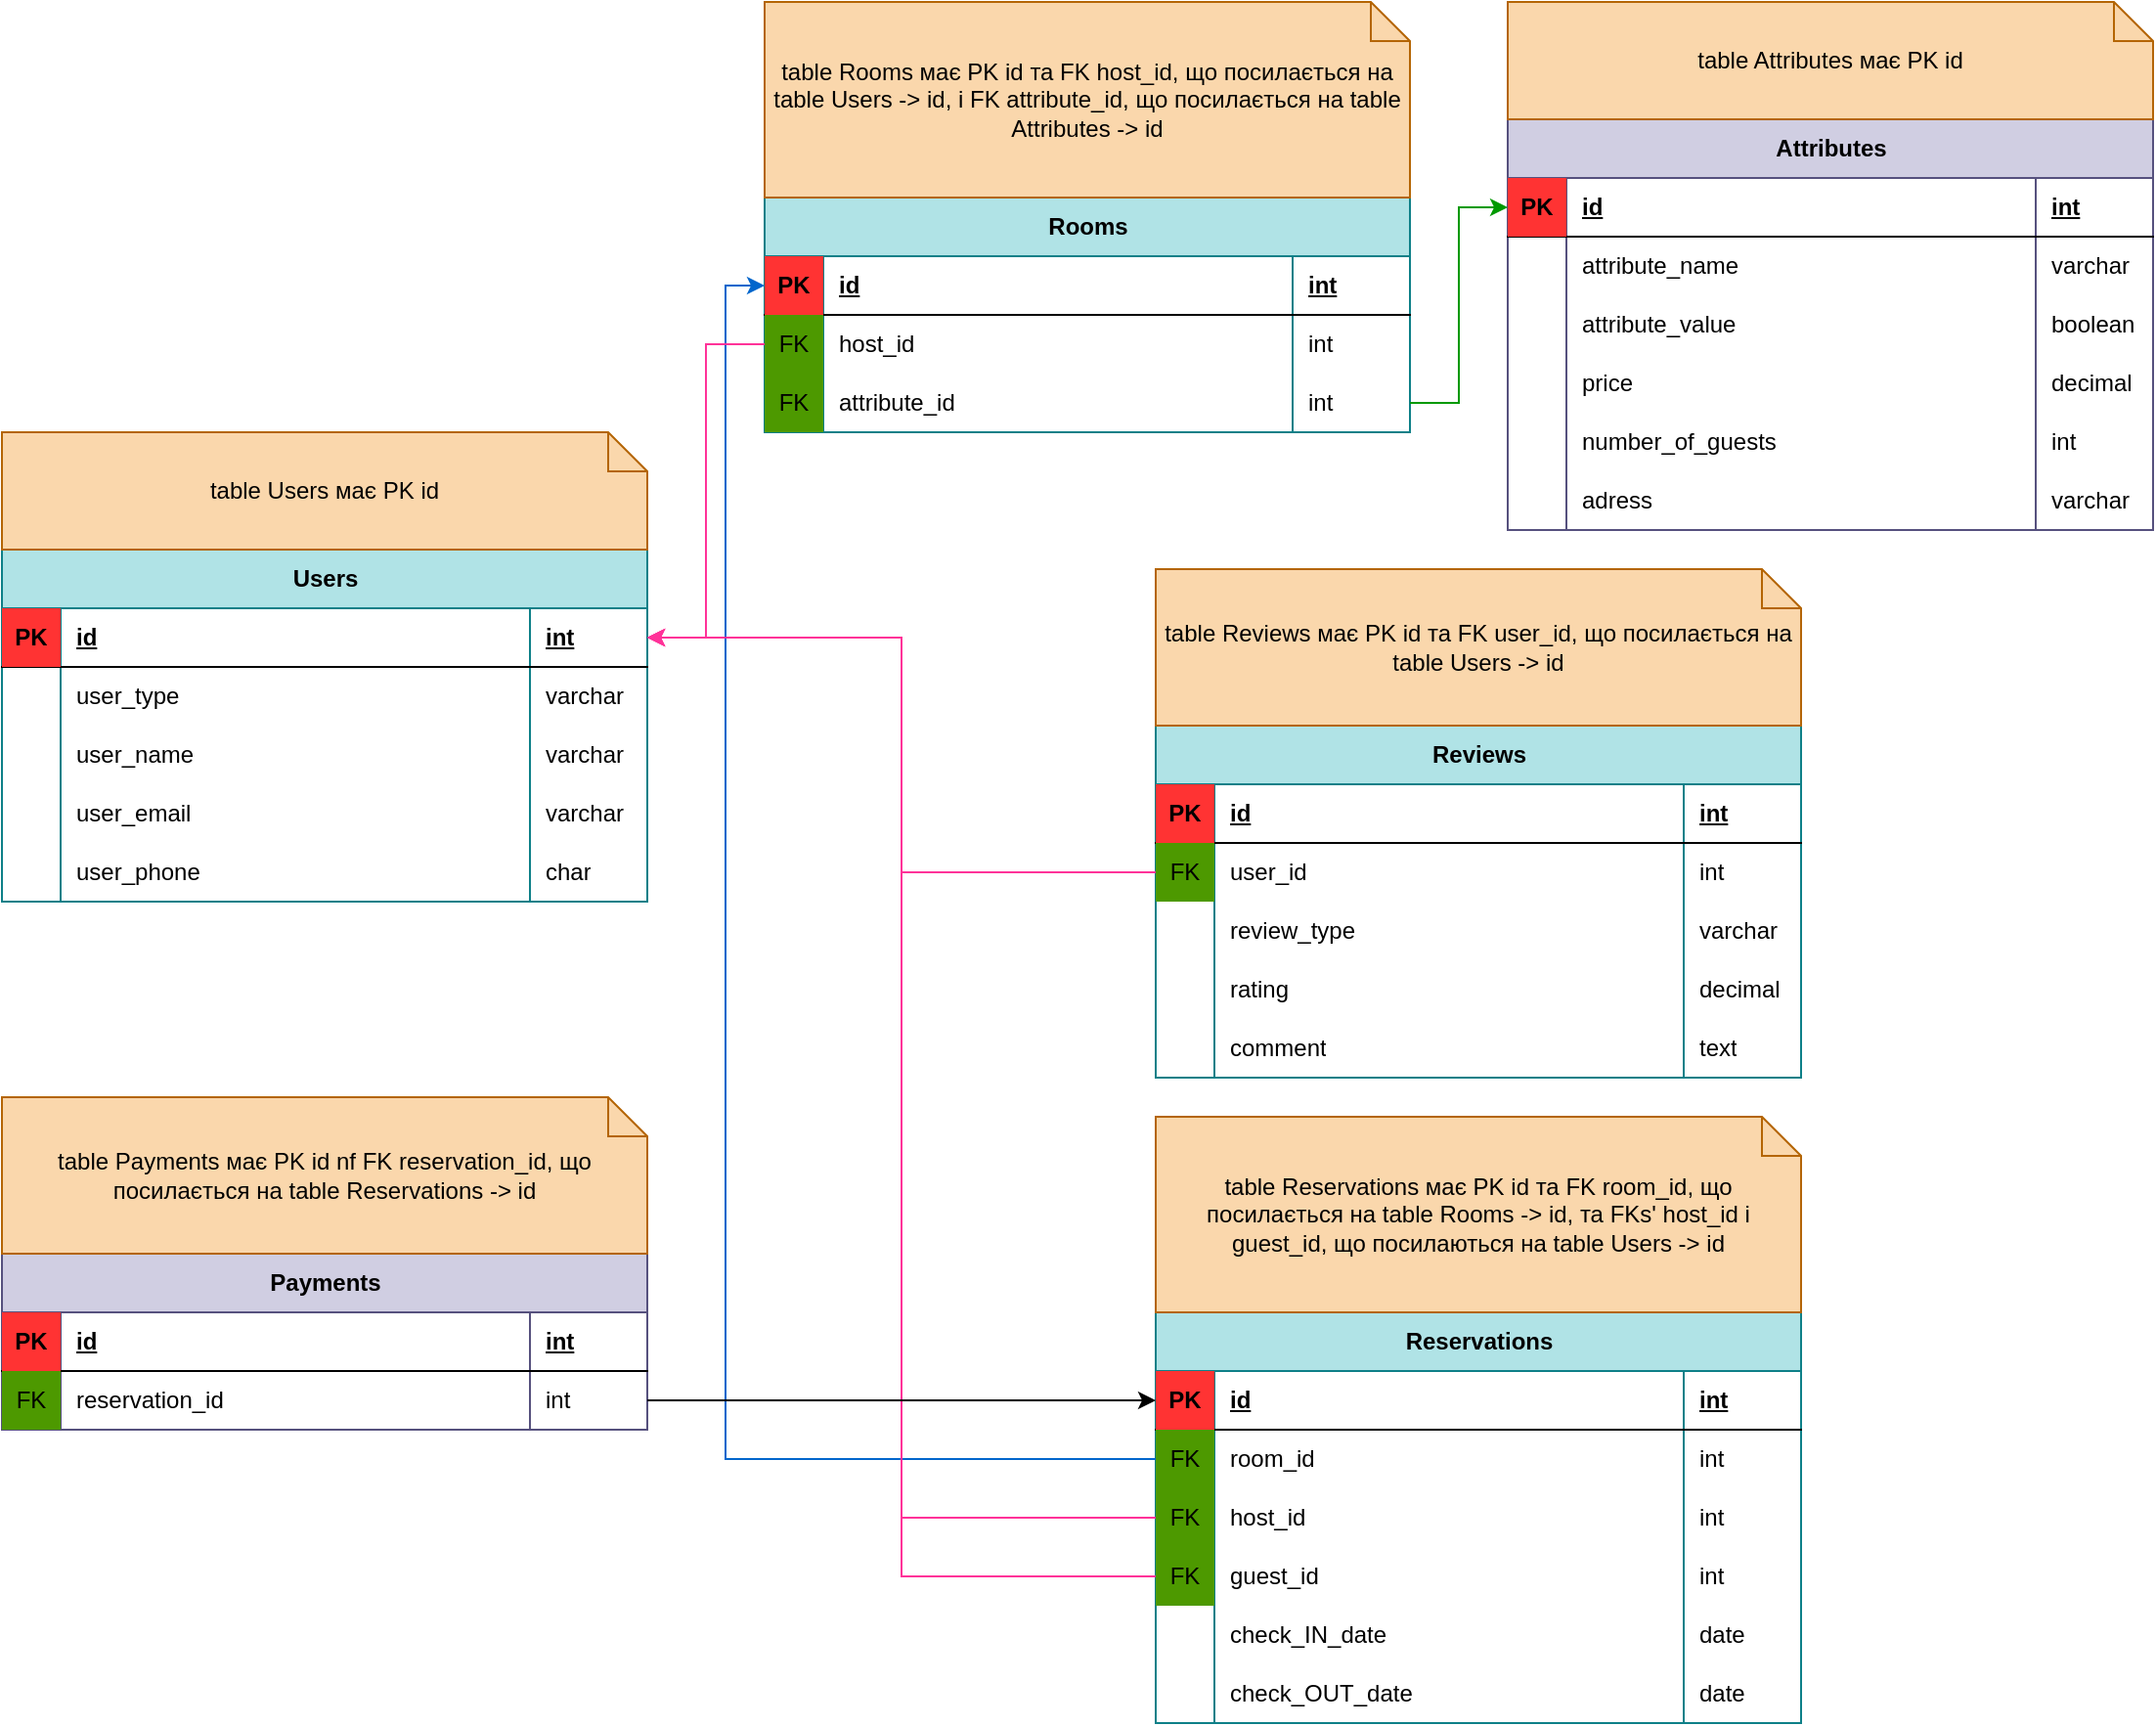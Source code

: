 <mxfile version="21.7.5" type="github">
  <diagram name="Page-1" id="Z0HuvLNnyqdhcLAE6yh6">
    <mxGraphModel dx="1434" dy="822" grid="1" gridSize="10" guides="1" tooltips="1" connect="1" arrows="1" fold="1" page="1" pageScale="1" pageWidth="1100" pageHeight="850" math="0" shadow="0">
      <root>
        <mxCell id="0" />
        <mxCell id="1" parent="0" />
        <mxCell id="7vJcycsBGnPZtexE94gR-17" value="Users" style="shape=table;startSize=30;container=1;collapsible=1;childLayout=tableLayout;fixedRows=1;rowLines=0;fontStyle=1;align=center;resizeLast=1;html=1;fillColor=#b0e3e6;strokeColor=#0e8088;" parent="1" vertex="1">
          <mxGeometry x="10" y="300" width="330" height="180" as="geometry" />
        </mxCell>
        <mxCell id="7vJcycsBGnPZtexE94gR-18" value="" style="shape=tableRow;horizontal=0;startSize=0;swimlaneHead=0;swimlaneBody=0;fillColor=none;collapsible=0;dropTarget=0;points=[[0,0.5],[1,0.5]];portConstraint=eastwest;top=0;left=0;right=0;bottom=1;" parent="7vJcycsBGnPZtexE94gR-17" vertex="1">
          <mxGeometry y="30" width="330" height="30" as="geometry" />
        </mxCell>
        <mxCell id="7vJcycsBGnPZtexE94gR-19" value="PK" style="shape=partialRectangle;connectable=0;fillColor=#FF3333;top=0;left=0;bottom=0;right=0;fontStyle=1;overflow=hidden;whiteSpace=wrap;html=1;" parent="7vJcycsBGnPZtexE94gR-18" vertex="1">
          <mxGeometry width="30" height="30" as="geometry">
            <mxRectangle width="30" height="30" as="alternateBounds" />
          </mxGeometry>
        </mxCell>
        <mxCell id="7vJcycsBGnPZtexE94gR-20" value="id" style="shape=partialRectangle;connectable=0;fillColor=none;top=0;left=0;bottom=0;right=0;align=left;spacingLeft=6;fontStyle=5;overflow=hidden;whiteSpace=wrap;html=1;" parent="7vJcycsBGnPZtexE94gR-18" vertex="1">
          <mxGeometry x="30" width="240" height="30" as="geometry">
            <mxRectangle width="240" height="30" as="alternateBounds" />
          </mxGeometry>
        </mxCell>
        <mxCell id="81nx8-U1ZOVrm1HPdzTD-1" value="int" style="shape=partialRectangle;connectable=0;fillColor=none;top=0;left=0;bottom=0;right=0;align=left;spacingLeft=6;fontStyle=5;overflow=hidden;whiteSpace=wrap;html=1;" vertex="1" parent="7vJcycsBGnPZtexE94gR-18">
          <mxGeometry x="270" width="60" height="30" as="geometry">
            <mxRectangle width="60" height="30" as="alternateBounds" />
          </mxGeometry>
        </mxCell>
        <mxCell id="7vJcycsBGnPZtexE94gR-21" value="" style="shape=tableRow;horizontal=0;startSize=0;swimlaneHead=0;swimlaneBody=0;fillColor=none;collapsible=0;dropTarget=0;points=[[0,0.5],[1,0.5]];portConstraint=eastwest;top=0;left=0;right=0;bottom=0;" parent="7vJcycsBGnPZtexE94gR-17" vertex="1">
          <mxGeometry y="60" width="330" height="30" as="geometry" />
        </mxCell>
        <mxCell id="7vJcycsBGnPZtexE94gR-22" value="" style="shape=partialRectangle;connectable=0;fillColor=none;top=0;left=0;bottom=0;right=0;editable=1;overflow=hidden;whiteSpace=wrap;html=1;" parent="7vJcycsBGnPZtexE94gR-21" vertex="1">
          <mxGeometry width="30" height="30" as="geometry">
            <mxRectangle width="30" height="30" as="alternateBounds" />
          </mxGeometry>
        </mxCell>
        <mxCell id="7vJcycsBGnPZtexE94gR-23" value="user_type" style="shape=partialRectangle;connectable=0;fillColor=none;top=0;left=0;bottom=0;right=0;align=left;spacingLeft=6;overflow=hidden;whiteSpace=wrap;html=1;" parent="7vJcycsBGnPZtexE94gR-21" vertex="1">
          <mxGeometry x="30" width="240" height="30" as="geometry">
            <mxRectangle width="240" height="30" as="alternateBounds" />
          </mxGeometry>
        </mxCell>
        <mxCell id="81nx8-U1ZOVrm1HPdzTD-2" value="varchar" style="shape=partialRectangle;connectable=0;fillColor=none;top=0;left=0;bottom=0;right=0;align=left;spacingLeft=6;overflow=hidden;whiteSpace=wrap;html=1;" vertex="1" parent="7vJcycsBGnPZtexE94gR-21">
          <mxGeometry x="270" width="60" height="30" as="geometry">
            <mxRectangle width="60" height="30" as="alternateBounds" />
          </mxGeometry>
        </mxCell>
        <mxCell id="7vJcycsBGnPZtexE94gR-24" value="" style="shape=tableRow;horizontal=0;startSize=0;swimlaneHead=0;swimlaneBody=0;fillColor=none;collapsible=0;dropTarget=0;points=[[0,0.5],[1,0.5]];portConstraint=eastwest;top=0;left=0;right=0;bottom=0;" parent="7vJcycsBGnPZtexE94gR-17" vertex="1">
          <mxGeometry y="90" width="330" height="30" as="geometry" />
        </mxCell>
        <mxCell id="7vJcycsBGnPZtexE94gR-25" value="" style="shape=partialRectangle;connectable=0;fillColor=none;top=0;left=0;bottom=0;right=0;editable=1;overflow=hidden;whiteSpace=wrap;html=1;" parent="7vJcycsBGnPZtexE94gR-24" vertex="1">
          <mxGeometry width="30" height="30" as="geometry">
            <mxRectangle width="30" height="30" as="alternateBounds" />
          </mxGeometry>
        </mxCell>
        <mxCell id="7vJcycsBGnPZtexE94gR-26" value="user_name" style="shape=partialRectangle;connectable=0;fillColor=none;top=0;left=0;bottom=0;right=0;align=left;spacingLeft=6;overflow=hidden;whiteSpace=wrap;html=1;" parent="7vJcycsBGnPZtexE94gR-24" vertex="1">
          <mxGeometry x="30" width="240" height="30" as="geometry">
            <mxRectangle width="240" height="30" as="alternateBounds" />
          </mxGeometry>
        </mxCell>
        <mxCell id="81nx8-U1ZOVrm1HPdzTD-3" value="varchar" style="shape=partialRectangle;connectable=0;fillColor=none;top=0;left=0;bottom=0;right=0;align=left;spacingLeft=6;overflow=hidden;whiteSpace=wrap;html=1;" vertex="1" parent="7vJcycsBGnPZtexE94gR-24">
          <mxGeometry x="270" width="60" height="30" as="geometry">
            <mxRectangle width="60" height="30" as="alternateBounds" />
          </mxGeometry>
        </mxCell>
        <mxCell id="7vJcycsBGnPZtexE94gR-27" value="" style="shape=tableRow;horizontal=0;startSize=0;swimlaneHead=0;swimlaneBody=0;fillColor=none;collapsible=0;dropTarget=0;points=[[0,0.5],[1,0.5]];portConstraint=eastwest;top=0;left=0;right=0;bottom=0;" parent="7vJcycsBGnPZtexE94gR-17" vertex="1">
          <mxGeometry y="120" width="330" height="30" as="geometry" />
        </mxCell>
        <mxCell id="7vJcycsBGnPZtexE94gR-28" value="" style="shape=partialRectangle;connectable=0;fillColor=none;top=0;left=0;bottom=0;right=0;editable=1;overflow=hidden;whiteSpace=wrap;html=1;" parent="7vJcycsBGnPZtexE94gR-27" vertex="1">
          <mxGeometry width="30" height="30" as="geometry">
            <mxRectangle width="30" height="30" as="alternateBounds" />
          </mxGeometry>
        </mxCell>
        <mxCell id="7vJcycsBGnPZtexE94gR-29" value="user_email" style="shape=partialRectangle;connectable=0;fillColor=none;top=0;left=0;bottom=0;right=0;align=left;spacingLeft=6;overflow=hidden;whiteSpace=wrap;html=1;" parent="7vJcycsBGnPZtexE94gR-27" vertex="1">
          <mxGeometry x="30" width="240" height="30" as="geometry">
            <mxRectangle width="240" height="30" as="alternateBounds" />
          </mxGeometry>
        </mxCell>
        <mxCell id="81nx8-U1ZOVrm1HPdzTD-4" value="varchar" style="shape=partialRectangle;connectable=0;fillColor=none;top=0;left=0;bottom=0;right=0;align=left;spacingLeft=6;overflow=hidden;whiteSpace=wrap;html=1;" vertex="1" parent="7vJcycsBGnPZtexE94gR-27">
          <mxGeometry x="270" width="60" height="30" as="geometry">
            <mxRectangle width="60" height="30" as="alternateBounds" />
          </mxGeometry>
        </mxCell>
        <mxCell id="81nx8-U1ZOVrm1HPdzTD-62" style="shape=tableRow;horizontal=0;startSize=0;swimlaneHead=0;swimlaneBody=0;fillColor=none;collapsible=0;dropTarget=0;points=[[0,0.5],[1,0.5]];portConstraint=eastwest;top=0;left=0;right=0;bottom=0;" vertex="1" parent="7vJcycsBGnPZtexE94gR-17">
          <mxGeometry y="150" width="330" height="30" as="geometry" />
        </mxCell>
        <mxCell id="81nx8-U1ZOVrm1HPdzTD-63" style="shape=partialRectangle;connectable=0;fillColor=none;top=0;left=0;bottom=0;right=0;editable=1;overflow=hidden;whiteSpace=wrap;html=1;" vertex="1" parent="81nx8-U1ZOVrm1HPdzTD-62">
          <mxGeometry width="30" height="30" as="geometry">
            <mxRectangle width="30" height="30" as="alternateBounds" />
          </mxGeometry>
        </mxCell>
        <mxCell id="81nx8-U1ZOVrm1HPdzTD-64" value="user_phone" style="shape=partialRectangle;connectable=0;fillColor=none;top=0;left=0;bottom=0;right=0;align=left;spacingLeft=6;overflow=hidden;whiteSpace=wrap;html=1;" vertex="1" parent="81nx8-U1ZOVrm1HPdzTD-62">
          <mxGeometry x="30" width="240" height="30" as="geometry">
            <mxRectangle width="240" height="30" as="alternateBounds" />
          </mxGeometry>
        </mxCell>
        <mxCell id="81nx8-U1ZOVrm1HPdzTD-65" value="char" style="shape=partialRectangle;connectable=0;fillColor=none;top=0;left=0;bottom=0;right=0;align=left;spacingLeft=6;overflow=hidden;whiteSpace=wrap;html=1;" vertex="1" parent="81nx8-U1ZOVrm1HPdzTD-62">
          <mxGeometry x="270" width="60" height="30" as="geometry">
            <mxRectangle width="60" height="30" as="alternateBounds" />
          </mxGeometry>
        </mxCell>
        <mxCell id="7vJcycsBGnPZtexE94gR-74" value="Reviews" style="shape=table;startSize=30;container=1;collapsible=1;childLayout=tableLayout;fixedRows=1;rowLines=0;fontStyle=1;align=center;resizeLast=1;html=1;fillColor=#b0e3e6;strokeColor=#0e8088;" parent="1" vertex="1">
          <mxGeometry x="600" y="390" width="330" height="180" as="geometry" />
        </mxCell>
        <mxCell id="7vJcycsBGnPZtexE94gR-75" value="" style="shape=tableRow;horizontal=0;startSize=0;swimlaneHead=0;swimlaneBody=0;fillColor=none;collapsible=0;dropTarget=0;points=[[0,0.5],[1,0.5]];portConstraint=eastwest;top=0;left=0;right=0;bottom=1;" parent="7vJcycsBGnPZtexE94gR-74" vertex="1">
          <mxGeometry y="30" width="330" height="30" as="geometry" />
        </mxCell>
        <mxCell id="7vJcycsBGnPZtexE94gR-76" value="PK" style="shape=partialRectangle;connectable=0;fillColor=#FF3333;top=0;left=0;bottom=0;right=0;fontStyle=1;overflow=hidden;whiteSpace=wrap;html=1;" parent="7vJcycsBGnPZtexE94gR-75" vertex="1">
          <mxGeometry width="30" height="30" as="geometry">
            <mxRectangle width="30" height="30" as="alternateBounds" />
          </mxGeometry>
        </mxCell>
        <mxCell id="7vJcycsBGnPZtexE94gR-77" value="id" style="shape=partialRectangle;connectable=0;fillColor=none;top=0;left=0;bottom=0;right=0;align=left;spacingLeft=6;fontStyle=5;overflow=hidden;whiteSpace=wrap;html=1;" parent="7vJcycsBGnPZtexE94gR-75" vertex="1">
          <mxGeometry x="30" width="240" height="30" as="geometry">
            <mxRectangle width="240" height="30" as="alternateBounds" />
          </mxGeometry>
        </mxCell>
        <mxCell id="81nx8-U1ZOVrm1HPdzTD-13" value="int" style="shape=partialRectangle;connectable=0;fillColor=none;top=0;left=0;bottom=0;right=0;align=left;spacingLeft=6;fontStyle=5;overflow=hidden;whiteSpace=wrap;html=1;" vertex="1" parent="7vJcycsBGnPZtexE94gR-75">
          <mxGeometry x="270" width="60" height="30" as="geometry">
            <mxRectangle width="60" height="30" as="alternateBounds" />
          </mxGeometry>
        </mxCell>
        <mxCell id="7vJcycsBGnPZtexE94gR-81" value="" style="shape=tableRow;horizontal=0;startSize=0;swimlaneHead=0;swimlaneBody=0;fillColor=none;collapsible=0;dropTarget=0;points=[[0,0.5],[1,0.5]];portConstraint=eastwest;top=0;left=0;right=0;bottom=0;" parent="7vJcycsBGnPZtexE94gR-74" vertex="1">
          <mxGeometry y="60" width="330" height="30" as="geometry" />
        </mxCell>
        <mxCell id="7vJcycsBGnPZtexE94gR-82" value="FK" style="shape=partialRectangle;connectable=0;fillColor=#4D9900;top=0;left=0;bottom=0;right=0;editable=1;overflow=hidden;whiteSpace=wrap;html=1;" parent="7vJcycsBGnPZtexE94gR-81" vertex="1">
          <mxGeometry width="30" height="30" as="geometry">
            <mxRectangle width="30" height="30" as="alternateBounds" />
          </mxGeometry>
        </mxCell>
        <mxCell id="7vJcycsBGnPZtexE94gR-83" value="user_id" style="shape=partialRectangle;connectable=0;fillColor=none;top=0;left=0;bottom=0;right=0;align=left;spacingLeft=6;overflow=hidden;whiteSpace=wrap;html=1;" parent="7vJcycsBGnPZtexE94gR-81" vertex="1">
          <mxGeometry x="30" width="240" height="30" as="geometry">
            <mxRectangle width="240" height="30" as="alternateBounds" />
          </mxGeometry>
        </mxCell>
        <mxCell id="81nx8-U1ZOVrm1HPdzTD-15" value="int" style="shape=partialRectangle;connectable=0;fillColor=none;top=0;left=0;bottom=0;right=0;align=left;spacingLeft=6;overflow=hidden;whiteSpace=wrap;html=1;" vertex="1" parent="7vJcycsBGnPZtexE94gR-81">
          <mxGeometry x="270" width="60" height="30" as="geometry">
            <mxRectangle width="60" height="30" as="alternateBounds" />
          </mxGeometry>
        </mxCell>
        <mxCell id="81nx8-U1ZOVrm1HPdzTD-156" style="shape=tableRow;horizontal=0;startSize=0;swimlaneHead=0;swimlaneBody=0;fillColor=none;collapsible=0;dropTarget=0;points=[[0,0.5],[1,0.5]];portConstraint=eastwest;top=0;left=0;right=0;bottom=0;" vertex="1" parent="7vJcycsBGnPZtexE94gR-74">
          <mxGeometry y="90" width="330" height="30" as="geometry" />
        </mxCell>
        <mxCell id="81nx8-U1ZOVrm1HPdzTD-157" value="" style="shape=partialRectangle;connectable=0;fillColor=none;top=0;left=0;bottom=0;right=0;editable=1;overflow=hidden;whiteSpace=wrap;html=1;" vertex="1" parent="81nx8-U1ZOVrm1HPdzTD-156">
          <mxGeometry width="30" height="30" as="geometry">
            <mxRectangle width="30" height="30" as="alternateBounds" />
          </mxGeometry>
        </mxCell>
        <mxCell id="81nx8-U1ZOVrm1HPdzTD-158" value="review_type" style="shape=partialRectangle;connectable=0;fillColor=none;top=0;left=0;bottom=0;right=0;align=left;spacingLeft=6;overflow=hidden;whiteSpace=wrap;html=1;" vertex="1" parent="81nx8-U1ZOVrm1HPdzTD-156">
          <mxGeometry x="30" width="240" height="30" as="geometry">
            <mxRectangle width="240" height="30" as="alternateBounds" />
          </mxGeometry>
        </mxCell>
        <mxCell id="81nx8-U1ZOVrm1HPdzTD-159" value="varchar" style="shape=partialRectangle;connectable=0;fillColor=none;top=0;left=0;bottom=0;right=0;align=left;spacingLeft=6;overflow=hidden;whiteSpace=wrap;html=1;" vertex="1" parent="81nx8-U1ZOVrm1HPdzTD-156">
          <mxGeometry x="270" width="60" height="30" as="geometry">
            <mxRectangle width="60" height="30" as="alternateBounds" />
          </mxGeometry>
        </mxCell>
        <mxCell id="81nx8-U1ZOVrm1HPdzTD-115" style="shape=tableRow;horizontal=0;startSize=0;swimlaneHead=0;swimlaneBody=0;fillColor=none;collapsible=0;dropTarget=0;points=[[0,0.5],[1,0.5]];portConstraint=eastwest;top=0;left=0;right=0;bottom=0;" vertex="1" parent="7vJcycsBGnPZtexE94gR-74">
          <mxGeometry y="120" width="330" height="30" as="geometry" />
        </mxCell>
        <mxCell id="81nx8-U1ZOVrm1HPdzTD-116" style="shape=partialRectangle;connectable=0;fillColor=none;top=0;left=0;bottom=0;right=0;editable=1;overflow=hidden;whiteSpace=wrap;html=1;" vertex="1" parent="81nx8-U1ZOVrm1HPdzTD-115">
          <mxGeometry width="30" height="30" as="geometry">
            <mxRectangle width="30" height="30" as="alternateBounds" />
          </mxGeometry>
        </mxCell>
        <mxCell id="81nx8-U1ZOVrm1HPdzTD-117" value="rating" style="shape=partialRectangle;connectable=0;fillColor=none;top=0;left=0;bottom=0;right=0;align=left;spacingLeft=6;overflow=hidden;whiteSpace=wrap;html=1;" vertex="1" parent="81nx8-U1ZOVrm1HPdzTD-115">
          <mxGeometry x="30" width="240" height="30" as="geometry">
            <mxRectangle width="240" height="30" as="alternateBounds" />
          </mxGeometry>
        </mxCell>
        <mxCell id="81nx8-U1ZOVrm1HPdzTD-118" value="decimal" style="shape=partialRectangle;connectable=0;fillColor=none;top=0;left=0;bottom=0;right=0;align=left;spacingLeft=6;overflow=hidden;whiteSpace=wrap;html=1;" vertex="1" parent="81nx8-U1ZOVrm1HPdzTD-115">
          <mxGeometry x="270" width="60" height="30" as="geometry">
            <mxRectangle width="60" height="30" as="alternateBounds" />
          </mxGeometry>
        </mxCell>
        <mxCell id="7vJcycsBGnPZtexE94gR-84" value="" style="shape=tableRow;horizontal=0;startSize=0;swimlaneHead=0;swimlaneBody=0;fillColor=none;collapsible=0;dropTarget=0;points=[[0,0.5],[1,0.5]];portConstraint=eastwest;top=0;left=0;right=0;bottom=0;" parent="7vJcycsBGnPZtexE94gR-74" vertex="1">
          <mxGeometry y="150" width="330" height="30" as="geometry" />
        </mxCell>
        <mxCell id="7vJcycsBGnPZtexE94gR-85" value="" style="shape=partialRectangle;connectable=0;fillColor=none;top=0;left=0;bottom=0;right=0;editable=1;overflow=hidden;whiteSpace=wrap;html=1;" parent="7vJcycsBGnPZtexE94gR-84" vertex="1">
          <mxGeometry width="30" height="30" as="geometry">
            <mxRectangle width="30" height="30" as="alternateBounds" />
          </mxGeometry>
        </mxCell>
        <mxCell id="7vJcycsBGnPZtexE94gR-86" value="comment" style="shape=partialRectangle;connectable=0;fillColor=none;top=0;left=0;bottom=0;right=0;align=left;spacingLeft=6;overflow=hidden;whiteSpace=wrap;html=1;" parent="7vJcycsBGnPZtexE94gR-84" vertex="1">
          <mxGeometry x="30" width="240" height="30" as="geometry">
            <mxRectangle width="240" height="30" as="alternateBounds" />
          </mxGeometry>
        </mxCell>
        <mxCell id="81nx8-U1ZOVrm1HPdzTD-16" value="text" style="shape=partialRectangle;connectable=0;fillColor=none;top=0;left=0;bottom=0;right=0;align=left;spacingLeft=6;overflow=hidden;whiteSpace=wrap;html=1;" vertex="1" parent="7vJcycsBGnPZtexE94gR-84">
          <mxGeometry x="270" width="60" height="30" as="geometry">
            <mxRectangle width="60" height="30" as="alternateBounds" />
          </mxGeometry>
        </mxCell>
        <mxCell id="7vJcycsBGnPZtexE94gR-87" value="Reservations" style="shape=table;startSize=30;container=1;collapsible=1;childLayout=tableLayout;fixedRows=1;rowLines=0;fontStyle=1;align=center;resizeLast=1;html=1;fillColor=#b0e3e6;strokeColor=#0e8088;" parent="1" vertex="1">
          <mxGeometry x="600" y="690" width="330" height="210" as="geometry" />
        </mxCell>
        <mxCell id="7vJcycsBGnPZtexE94gR-88" value="" style="shape=tableRow;horizontal=0;startSize=0;swimlaneHead=0;swimlaneBody=0;fillColor=none;collapsible=0;dropTarget=0;points=[[0,0.5],[1,0.5]];portConstraint=eastwest;top=0;left=0;right=0;bottom=1;" parent="7vJcycsBGnPZtexE94gR-87" vertex="1">
          <mxGeometry y="30" width="330" height="30" as="geometry" />
        </mxCell>
        <mxCell id="7vJcycsBGnPZtexE94gR-89" value="PK" style="shape=partialRectangle;connectable=0;fillColor=#FF3333;top=0;left=0;bottom=0;right=0;fontStyle=1;overflow=hidden;whiteSpace=wrap;html=1;" parent="7vJcycsBGnPZtexE94gR-88" vertex="1">
          <mxGeometry width="30" height="30" as="geometry">
            <mxRectangle width="30" height="30" as="alternateBounds" />
          </mxGeometry>
        </mxCell>
        <mxCell id="7vJcycsBGnPZtexE94gR-90" value="id" style="shape=partialRectangle;connectable=0;fillColor=none;top=0;left=0;bottom=0;right=0;align=left;spacingLeft=6;fontStyle=5;overflow=hidden;whiteSpace=wrap;html=1;" parent="7vJcycsBGnPZtexE94gR-88" vertex="1">
          <mxGeometry x="30" width="240" height="30" as="geometry">
            <mxRectangle width="240" height="30" as="alternateBounds" />
          </mxGeometry>
        </mxCell>
        <mxCell id="81nx8-U1ZOVrm1HPdzTD-9" value="int" style="shape=partialRectangle;connectable=0;fillColor=none;top=0;left=0;bottom=0;right=0;align=left;spacingLeft=6;fontStyle=5;overflow=hidden;whiteSpace=wrap;html=1;" vertex="1" parent="7vJcycsBGnPZtexE94gR-88">
          <mxGeometry x="270" width="60" height="30" as="geometry">
            <mxRectangle width="60" height="30" as="alternateBounds" />
          </mxGeometry>
        </mxCell>
        <mxCell id="7vJcycsBGnPZtexE94gR-91" value="" style="shape=tableRow;horizontal=0;startSize=0;swimlaneHead=0;swimlaneBody=0;fillColor=none;collapsible=0;dropTarget=0;points=[[0,0.5],[1,0.5]];portConstraint=eastwest;top=0;left=0;right=0;bottom=0;" parent="7vJcycsBGnPZtexE94gR-87" vertex="1">
          <mxGeometry y="60" width="330" height="30" as="geometry" />
        </mxCell>
        <mxCell id="7vJcycsBGnPZtexE94gR-92" value="FK" style="shape=partialRectangle;connectable=0;fillColor=#4D9900;top=0;left=0;bottom=0;right=0;editable=1;overflow=hidden;whiteSpace=wrap;html=1;" parent="7vJcycsBGnPZtexE94gR-91" vertex="1">
          <mxGeometry width="30" height="30" as="geometry">
            <mxRectangle width="30" height="30" as="alternateBounds" />
          </mxGeometry>
        </mxCell>
        <mxCell id="7vJcycsBGnPZtexE94gR-93" value="room_id" style="shape=partialRectangle;connectable=0;fillColor=none;top=0;left=0;bottom=0;right=0;align=left;spacingLeft=6;overflow=hidden;whiteSpace=wrap;html=1;" parent="7vJcycsBGnPZtexE94gR-91" vertex="1">
          <mxGeometry x="30" width="240" height="30" as="geometry">
            <mxRectangle width="240" height="30" as="alternateBounds" />
          </mxGeometry>
        </mxCell>
        <mxCell id="81nx8-U1ZOVrm1HPdzTD-10" value="int" style="shape=partialRectangle;connectable=0;fillColor=none;top=0;left=0;bottom=0;right=0;align=left;spacingLeft=6;overflow=hidden;whiteSpace=wrap;html=1;" vertex="1" parent="7vJcycsBGnPZtexE94gR-91">
          <mxGeometry x="270" width="60" height="30" as="geometry">
            <mxRectangle width="60" height="30" as="alternateBounds" />
          </mxGeometry>
        </mxCell>
        <mxCell id="81nx8-U1ZOVrm1HPdzTD-139" style="shape=tableRow;horizontal=0;startSize=0;swimlaneHead=0;swimlaneBody=0;fillColor=none;collapsible=0;dropTarget=0;points=[[0,0.5],[1,0.5]];portConstraint=eastwest;top=0;left=0;right=0;bottom=0;" vertex="1" parent="7vJcycsBGnPZtexE94gR-87">
          <mxGeometry y="90" width="330" height="30" as="geometry" />
        </mxCell>
        <mxCell id="81nx8-U1ZOVrm1HPdzTD-140" value="FK" style="shape=partialRectangle;connectable=0;fillColor=#4D9900;top=0;left=0;bottom=0;right=0;editable=1;overflow=hidden;whiteSpace=wrap;html=1;" vertex="1" parent="81nx8-U1ZOVrm1HPdzTD-139">
          <mxGeometry width="30" height="30" as="geometry">
            <mxRectangle width="30" height="30" as="alternateBounds" />
          </mxGeometry>
        </mxCell>
        <mxCell id="81nx8-U1ZOVrm1HPdzTD-141" value="host_id" style="shape=partialRectangle;connectable=0;fillColor=none;top=0;left=0;bottom=0;right=0;align=left;spacingLeft=6;overflow=hidden;whiteSpace=wrap;html=1;" vertex="1" parent="81nx8-U1ZOVrm1HPdzTD-139">
          <mxGeometry x="30" width="240" height="30" as="geometry">
            <mxRectangle width="240" height="30" as="alternateBounds" />
          </mxGeometry>
        </mxCell>
        <mxCell id="81nx8-U1ZOVrm1HPdzTD-142" value="int" style="shape=partialRectangle;connectable=0;fillColor=none;top=0;left=0;bottom=0;right=0;align=left;spacingLeft=6;overflow=hidden;whiteSpace=wrap;html=1;" vertex="1" parent="81nx8-U1ZOVrm1HPdzTD-139">
          <mxGeometry x="270" width="60" height="30" as="geometry">
            <mxRectangle width="60" height="30" as="alternateBounds" />
          </mxGeometry>
        </mxCell>
        <mxCell id="7vJcycsBGnPZtexE94gR-94" value="" style="shape=tableRow;horizontal=0;startSize=0;swimlaneHead=0;swimlaneBody=0;fillColor=none;collapsible=0;dropTarget=0;points=[[0,0.5],[1,0.5]];portConstraint=eastwest;top=0;left=0;right=0;bottom=0;" parent="7vJcycsBGnPZtexE94gR-87" vertex="1">
          <mxGeometry y="120" width="330" height="30" as="geometry" />
        </mxCell>
        <mxCell id="7vJcycsBGnPZtexE94gR-95" value="FK" style="shape=partialRectangle;connectable=0;fillColor=#4D9900;top=0;left=0;bottom=0;right=0;editable=1;overflow=hidden;whiteSpace=wrap;html=1;" parent="7vJcycsBGnPZtexE94gR-94" vertex="1">
          <mxGeometry width="30" height="30" as="geometry">
            <mxRectangle width="30" height="30" as="alternateBounds" />
          </mxGeometry>
        </mxCell>
        <mxCell id="7vJcycsBGnPZtexE94gR-96" value="guest_id" style="shape=partialRectangle;connectable=0;fillColor=none;top=0;left=0;bottom=0;right=0;align=left;spacingLeft=6;overflow=hidden;whiteSpace=wrap;html=1;" parent="7vJcycsBGnPZtexE94gR-94" vertex="1">
          <mxGeometry x="30" width="240" height="30" as="geometry">
            <mxRectangle width="240" height="30" as="alternateBounds" />
          </mxGeometry>
        </mxCell>
        <mxCell id="81nx8-U1ZOVrm1HPdzTD-11" value="int" style="shape=partialRectangle;connectable=0;fillColor=none;top=0;left=0;bottom=0;right=0;align=left;spacingLeft=6;overflow=hidden;whiteSpace=wrap;html=1;" vertex="1" parent="7vJcycsBGnPZtexE94gR-94">
          <mxGeometry x="270" width="60" height="30" as="geometry">
            <mxRectangle width="60" height="30" as="alternateBounds" />
          </mxGeometry>
        </mxCell>
        <mxCell id="7vJcycsBGnPZtexE94gR-97" value="" style="shape=tableRow;horizontal=0;startSize=0;swimlaneHead=0;swimlaneBody=0;fillColor=none;collapsible=0;dropTarget=0;points=[[0,0.5],[1,0.5]];portConstraint=eastwest;top=0;left=0;right=0;bottom=0;" parent="7vJcycsBGnPZtexE94gR-87" vertex="1">
          <mxGeometry y="150" width="330" height="30" as="geometry" />
        </mxCell>
        <mxCell id="7vJcycsBGnPZtexE94gR-98" value="" style="shape=partialRectangle;connectable=0;fillColor=none;top=0;left=0;bottom=0;right=0;editable=1;overflow=hidden;whiteSpace=wrap;html=1;" parent="7vJcycsBGnPZtexE94gR-97" vertex="1">
          <mxGeometry width="30" height="30" as="geometry">
            <mxRectangle width="30" height="30" as="alternateBounds" />
          </mxGeometry>
        </mxCell>
        <mxCell id="7vJcycsBGnPZtexE94gR-99" value="check_IN_date" style="shape=partialRectangle;connectable=0;fillColor=none;top=0;left=0;bottom=0;right=0;align=left;spacingLeft=6;overflow=hidden;whiteSpace=wrap;html=1;" parent="7vJcycsBGnPZtexE94gR-97" vertex="1">
          <mxGeometry x="30" width="240" height="30" as="geometry">
            <mxRectangle width="240" height="30" as="alternateBounds" />
          </mxGeometry>
        </mxCell>
        <mxCell id="81nx8-U1ZOVrm1HPdzTD-12" value="date" style="shape=partialRectangle;connectable=0;fillColor=none;top=0;left=0;bottom=0;right=0;align=left;spacingLeft=6;overflow=hidden;whiteSpace=wrap;html=1;" vertex="1" parent="7vJcycsBGnPZtexE94gR-97">
          <mxGeometry x="270" width="60" height="30" as="geometry">
            <mxRectangle width="60" height="30" as="alternateBounds" />
          </mxGeometry>
        </mxCell>
        <mxCell id="81nx8-U1ZOVrm1HPdzTD-54" style="shape=tableRow;horizontal=0;startSize=0;swimlaneHead=0;swimlaneBody=0;fillColor=none;collapsible=0;dropTarget=0;points=[[0,0.5],[1,0.5]];portConstraint=eastwest;top=0;left=0;right=0;bottom=0;" vertex="1" parent="7vJcycsBGnPZtexE94gR-87">
          <mxGeometry y="180" width="330" height="30" as="geometry" />
        </mxCell>
        <mxCell id="81nx8-U1ZOVrm1HPdzTD-55" style="shape=partialRectangle;connectable=0;fillColor=none;top=0;left=0;bottom=0;right=0;editable=1;overflow=hidden;whiteSpace=wrap;html=1;" vertex="1" parent="81nx8-U1ZOVrm1HPdzTD-54">
          <mxGeometry width="30" height="30" as="geometry">
            <mxRectangle width="30" height="30" as="alternateBounds" />
          </mxGeometry>
        </mxCell>
        <mxCell id="81nx8-U1ZOVrm1HPdzTD-56" value="check_OUT_date" style="shape=partialRectangle;connectable=0;fillColor=none;top=0;left=0;bottom=0;right=0;align=left;spacingLeft=6;overflow=hidden;whiteSpace=wrap;html=1;" vertex="1" parent="81nx8-U1ZOVrm1HPdzTD-54">
          <mxGeometry x="30" width="240" height="30" as="geometry">
            <mxRectangle width="240" height="30" as="alternateBounds" />
          </mxGeometry>
        </mxCell>
        <mxCell id="81nx8-U1ZOVrm1HPdzTD-57" value="date" style="shape=partialRectangle;connectable=0;fillColor=none;top=0;left=0;bottom=0;right=0;align=left;spacingLeft=6;overflow=hidden;whiteSpace=wrap;html=1;" vertex="1" parent="81nx8-U1ZOVrm1HPdzTD-54">
          <mxGeometry x="270" width="60" height="30" as="geometry">
            <mxRectangle width="60" height="30" as="alternateBounds" />
          </mxGeometry>
        </mxCell>
        <mxCell id="7vJcycsBGnPZtexE94gR-100" value="Rooms" style="shape=table;startSize=30;container=1;collapsible=1;childLayout=tableLayout;fixedRows=1;rowLines=0;fontStyle=1;align=center;resizeLast=1;html=1;fillColor=#b0e3e6;strokeColor=#0e8088;" parent="1" vertex="1">
          <mxGeometry x="400" y="120" width="330" height="120" as="geometry" />
        </mxCell>
        <mxCell id="7vJcycsBGnPZtexE94gR-101" value="" style="shape=tableRow;horizontal=0;startSize=0;swimlaneHead=0;swimlaneBody=0;fillColor=none;collapsible=0;dropTarget=0;points=[[0,0.5],[1,0.5]];portConstraint=eastwest;top=0;left=0;right=0;bottom=1;" parent="7vJcycsBGnPZtexE94gR-100" vertex="1">
          <mxGeometry y="30" width="330" height="30" as="geometry" />
        </mxCell>
        <mxCell id="7vJcycsBGnPZtexE94gR-102" value="PK" style="shape=partialRectangle;connectable=0;fillColor=#FF3333;top=0;left=0;bottom=0;right=0;fontStyle=1;overflow=hidden;whiteSpace=wrap;html=1;" parent="7vJcycsBGnPZtexE94gR-101" vertex="1">
          <mxGeometry width="30" height="30" as="geometry">
            <mxRectangle width="30" height="30" as="alternateBounds" />
          </mxGeometry>
        </mxCell>
        <mxCell id="7vJcycsBGnPZtexE94gR-103" value="id" style="shape=partialRectangle;connectable=0;fillColor=none;top=0;left=0;bottom=0;right=0;align=left;spacingLeft=6;fontStyle=5;overflow=hidden;whiteSpace=wrap;html=1;" parent="7vJcycsBGnPZtexE94gR-101" vertex="1">
          <mxGeometry x="30" width="240" height="30" as="geometry">
            <mxRectangle width="240" height="30" as="alternateBounds" />
          </mxGeometry>
        </mxCell>
        <mxCell id="81nx8-U1ZOVrm1HPdzTD-5" value="int" style="shape=partialRectangle;connectable=0;fillColor=none;top=0;left=0;bottom=0;right=0;align=left;spacingLeft=6;fontStyle=5;overflow=hidden;whiteSpace=wrap;html=1;" vertex="1" parent="7vJcycsBGnPZtexE94gR-101">
          <mxGeometry x="270" width="60" height="30" as="geometry">
            <mxRectangle width="60" height="30" as="alternateBounds" />
          </mxGeometry>
        </mxCell>
        <mxCell id="7vJcycsBGnPZtexE94gR-104" value="" style="shape=tableRow;horizontal=0;startSize=0;swimlaneHead=0;swimlaneBody=0;fillColor=none;collapsible=0;dropTarget=0;points=[[0,0.5],[1,0.5]];portConstraint=eastwest;top=0;left=0;right=0;bottom=0;" parent="7vJcycsBGnPZtexE94gR-100" vertex="1">
          <mxGeometry y="60" width="330" height="30" as="geometry" />
        </mxCell>
        <mxCell id="7vJcycsBGnPZtexE94gR-105" value="FK" style="shape=partialRectangle;connectable=0;fillColor=#4D9900;top=0;left=0;bottom=0;right=0;editable=1;overflow=hidden;whiteSpace=wrap;html=1;" parent="7vJcycsBGnPZtexE94gR-104" vertex="1">
          <mxGeometry width="30" height="30" as="geometry">
            <mxRectangle width="30" height="30" as="alternateBounds" />
          </mxGeometry>
        </mxCell>
        <mxCell id="7vJcycsBGnPZtexE94gR-106" value="host_id" style="shape=partialRectangle;connectable=0;fillColor=none;top=0;left=0;bottom=0;right=0;align=left;spacingLeft=6;overflow=hidden;whiteSpace=wrap;html=1;" parent="7vJcycsBGnPZtexE94gR-104" vertex="1">
          <mxGeometry x="30" width="240" height="30" as="geometry">
            <mxRectangle width="240" height="30" as="alternateBounds" />
          </mxGeometry>
        </mxCell>
        <mxCell id="81nx8-U1ZOVrm1HPdzTD-6" value="int" style="shape=partialRectangle;connectable=0;fillColor=none;top=0;left=0;bottom=0;right=0;align=left;spacingLeft=6;overflow=hidden;whiteSpace=wrap;html=1;" vertex="1" parent="7vJcycsBGnPZtexE94gR-104">
          <mxGeometry x="270" width="60" height="30" as="geometry">
            <mxRectangle width="60" height="30" as="alternateBounds" />
          </mxGeometry>
        </mxCell>
        <mxCell id="81nx8-U1ZOVrm1HPdzTD-122" style="shape=tableRow;horizontal=0;startSize=0;swimlaneHead=0;swimlaneBody=0;fillColor=none;collapsible=0;dropTarget=0;points=[[0,0.5],[1,0.5]];portConstraint=eastwest;top=0;left=0;right=0;bottom=0;" vertex="1" parent="7vJcycsBGnPZtexE94gR-100">
          <mxGeometry y="90" width="330" height="30" as="geometry" />
        </mxCell>
        <mxCell id="81nx8-U1ZOVrm1HPdzTD-123" value="FK" style="shape=partialRectangle;connectable=0;fillColor=#4D9900;top=0;left=0;bottom=0;right=0;editable=1;overflow=hidden;whiteSpace=wrap;html=1;" vertex="1" parent="81nx8-U1ZOVrm1HPdzTD-122">
          <mxGeometry width="30" height="30" as="geometry">
            <mxRectangle width="30" height="30" as="alternateBounds" />
          </mxGeometry>
        </mxCell>
        <mxCell id="81nx8-U1ZOVrm1HPdzTD-124" value="attribute_id" style="shape=partialRectangle;connectable=0;fillColor=none;top=0;left=0;bottom=0;right=0;align=left;spacingLeft=6;overflow=hidden;whiteSpace=wrap;html=1;" vertex="1" parent="81nx8-U1ZOVrm1HPdzTD-122">
          <mxGeometry x="30" width="240" height="30" as="geometry">
            <mxRectangle width="240" height="30" as="alternateBounds" />
          </mxGeometry>
        </mxCell>
        <mxCell id="81nx8-U1ZOVrm1HPdzTD-125" value="int" style="shape=partialRectangle;connectable=0;fillColor=none;top=0;left=0;bottom=0;right=0;align=left;spacingLeft=6;overflow=hidden;whiteSpace=wrap;html=1;" vertex="1" parent="81nx8-U1ZOVrm1HPdzTD-122">
          <mxGeometry x="270" width="60" height="30" as="geometry">
            <mxRectangle width="60" height="30" as="alternateBounds" />
          </mxGeometry>
        </mxCell>
        <mxCell id="81nx8-U1ZOVrm1HPdzTD-76" value="Attributes" style="shape=table;startSize=30;container=1;collapsible=1;childLayout=tableLayout;fixedRows=1;rowLines=0;fontStyle=1;align=center;resizeLast=1;html=1;fillColor=#d0cee2;strokeColor=#56517e;" vertex="1" parent="1">
          <mxGeometry x="780" y="80" width="330" height="210" as="geometry" />
        </mxCell>
        <mxCell id="81nx8-U1ZOVrm1HPdzTD-77" value="" style="shape=tableRow;horizontal=0;startSize=0;swimlaneHead=0;swimlaneBody=0;fillColor=none;collapsible=0;dropTarget=0;points=[[0,0.5],[1,0.5]];portConstraint=eastwest;top=0;left=0;right=0;bottom=1;" vertex="1" parent="81nx8-U1ZOVrm1HPdzTD-76">
          <mxGeometry y="30" width="330" height="30" as="geometry" />
        </mxCell>
        <mxCell id="81nx8-U1ZOVrm1HPdzTD-78" value="PK" style="shape=partialRectangle;connectable=0;fillColor=#FF3333;top=0;left=0;bottom=0;right=0;fontStyle=1;overflow=hidden;whiteSpace=wrap;html=1;" vertex="1" parent="81nx8-U1ZOVrm1HPdzTD-77">
          <mxGeometry width="30" height="30" as="geometry">
            <mxRectangle width="30" height="30" as="alternateBounds" />
          </mxGeometry>
        </mxCell>
        <mxCell id="81nx8-U1ZOVrm1HPdzTD-79" value="id" style="shape=partialRectangle;connectable=0;fillColor=none;top=0;left=0;bottom=0;right=0;align=left;spacingLeft=6;fontStyle=5;overflow=hidden;whiteSpace=wrap;html=1;" vertex="1" parent="81nx8-U1ZOVrm1HPdzTD-77">
          <mxGeometry x="30" width="240" height="30" as="geometry">
            <mxRectangle width="240" height="30" as="alternateBounds" />
          </mxGeometry>
        </mxCell>
        <mxCell id="81nx8-U1ZOVrm1HPdzTD-80" value="int" style="shape=partialRectangle;connectable=0;fillColor=none;top=0;left=0;bottom=0;right=0;align=left;spacingLeft=6;fontStyle=5;overflow=hidden;whiteSpace=wrap;html=1;" vertex="1" parent="81nx8-U1ZOVrm1HPdzTD-77">
          <mxGeometry x="270" width="60" height="30" as="geometry">
            <mxRectangle width="60" height="30" as="alternateBounds" />
          </mxGeometry>
        </mxCell>
        <mxCell id="81nx8-U1ZOVrm1HPdzTD-106" style="shape=tableRow;horizontal=0;startSize=0;swimlaneHead=0;swimlaneBody=0;fillColor=none;collapsible=0;dropTarget=0;points=[[0,0.5],[1,0.5]];portConstraint=eastwest;top=0;left=0;right=0;bottom=0;" vertex="1" parent="81nx8-U1ZOVrm1HPdzTD-76">
          <mxGeometry y="60" width="330" height="30" as="geometry" />
        </mxCell>
        <mxCell id="81nx8-U1ZOVrm1HPdzTD-107" style="shape=partialRectangle;connectable=0;fillColor=none;top=0;left=0;bottom=0;right=0;editable=1;overflow=hidden;whiteSpace=wrap;html=1;" vertex="1" parent="81nx8-U1ZOVrm1HPdzTD-106">
          <mxGeometry width="30" height="30" as="geometry">
            <mxRectangle width="30" height="30" as="alternateBounds" />
          </mxGeometry>
        </mxCell>
        <mxCell id="81nx8-U1ZOVrm1HPdzTD-108" value="attribute_name" style="shape=partialRectangle;connectable=0;fillColor=none;top=0;left=0;bottom=0;right=0;align=left;spacingLeft=6;overflow=hidden;whiteSpace=wrap;html=1;" vertex="1" parent="81nx8-U1ZOVrm1HPdzTD-106">
          <mxGeometry x="30" width="240" height="30" as="geometry">
            <mxRectangle width="240" height="30" as="alternateBounds" />
          </mxGeometry>
        </mxCell>
        <mxCell id="81nx8-U1ZOVrm1HPdzTD-109" value="varchar" style="shape=partialRectangle;connectable=0;fillColor=none;top=0;left=0;bottom=0;right=0;align=left;spacingLeft=6;overflow=hidden;whiteSpace=wrap;html=1;" vertex="1" parent="81nx8-U1ZOVrm1HPdzTD-106">
          <mxGeometry x="270" width="60" height="30" as="geometry">
            <mxRectangle width="60" height="30" as="alternateBounds" />
          </mxGeometry>
        </mxCell>
        <mxCell id="81nx8-U1ZOVrm1HPdzTD-93" style="shape=tableRow;horizontal=0;startSize=0;swimlaneHead=0;swimlaneBody=0;fillColor=none;collapsible=0;dropTarget=0;points=[[0,0.5],[1,0.5]];portConstraint=eastwest;top=0;left=0;right=0;bottom=0;" vertex="1" parent="81nx8-U1ZOVrm1HPdzTD-76">
          <mxGeometry y="90" width="330" height="30" as="geometry" />
        </mxCell>
        <mxCell id="81nx8-U1ZOVrm1HPdzTD-94" style="shape=partialRectangle;connectable=0;fillColor=none;top=0;left=0;bottom=0;right=0;editable=1;overflow=hidden;whiteSpace=wrap;html=1;" vertex="1" parent="81nx8-U1ZOVrm1HPdzTD-93">
          <mxGeometry width="30" height="30" as="geometry">
            <mxRectangle width="30" height="30" as="alternateBounds" />
          </mxGeometry>
        </mxCell>
        <mxCell id="81nx8-U1ZOVrm1HPdzTD-95" value="attribute_value" style="shape=partialRectangle;connectable=0;fillColor=none;top=0;left=0;bottom=0;right=0;align=left;spacingLeft=6;overflow=hidden;whiteSpace=wrap;html=1;" vertex="1" parent="81nx8-U1ZOVrm1HPdzTD-93">
          <mxGeometry x="30" width="240" height="30" as="geometry">
            <mxRectangle width="240" height="30" as="alternateBounds" />
          </mxGeometry>
        </mxCell>
        <mxCell id="81nx8-U1ZOVrm1HPdzTD-96" value="boolean" style="shape=partialRectangle;connectable=0;fillColor=none;top=0;left=0;bottom=0;right=0;align=left;spacingLeft=6;overflow=hidden;whiteSpace=wrap;html=1;" vertex="1" parent="81nx8-U1ZOVrm1HPdzTD-93">
          <mxGeometry x="270" width="60" height="30" as="geometry">
            <mxRectangle width="60" height="30" as="alternateBounds" />
          </mxGeometry>
        </mxCell>
        <mxCell id="81nx8-U1ZOVrm1HPdzTD-127" style="shape=tableRow;horizontal=0;startSize=0;swimlaneHead=0;swimlaneBody=0;fillColor=none;collapsible=0;dropTarget=0;points=[[0,0.5],[1,0.5]];portConstraint=eastwest;top=0;left=0;right=0;bottom=0;" vertex="1" parent="81nx8-U1ZOVrm1HPdzTD-76">
          <mxGeometry y="120" width="330" height="30" as="geometry" />
        </mxCell>
        <mxCell id="81nx8-U1ZOVrm1HPdzTD-128" style="shape=partialRectangle;connectable=0;fillColor=none;top=0;left=0;bottom=0;right=0;editable=1;overflow=hidden;whiteSpace=wrap;html=1;" vertex="1" parent="81nx8-U1ZOVrm1HPdzTD-127">
          <mxGeometry width="30" height="30" as="geometry">
            <mxRectangle width="30" height="30" as="alternateBounds" />
          </mxGeometry>
        </mxCell>
        <mxCell id="81nx8-U1ZOVrm1HPdzTD-129" value="price" style="shape=partialRectangle;connectable=0;fillColor=none;top=0;left=0;bottom=0;right=0;align=left;spacingLeft=6;overflow=hidden;whiteSpace=wrap;html=1;" vertex="1" parent="81nx8-U1ZOVrm1HPdzTD-127">
          <mxGeometry x="30" width="240" height="30" as="geometry">
            <mxRectangle width="240" height="30" as="alternateBounds" />
          </mxGeometry>
        </mxCell>
        <mxCell id="81nx8-U1ZOVrm1HPdzTD-130" value="decimal" style="shape=partialRectangle;connectable=0;fillColor=none;top=0;left=0;bottom=0;right=0;align=left;spacingLeft=6;overflow=hidden;whiteSpace=wrap;html=1;" vertex="1" parent="81nx8-U1ZOVrm1HPdzTD-127">
          <mxGeometry x="270" width="60" height="30" as="geometry">
            <mxRectangle width="60" height="30" as="alternateBounds" />
          </mxGeometry>
        </mxCell>
        <mxCell id="81nx8-U1ZOVrm1HPdzTD-131" style="shape=tableRow;horizontal=0;startSize=0;swimlaneHead=0;swimlaneBody=0;fillColor=none;collapsible=0;dropTarget=0;points=[[0,0.5],[1,0.5]];portConstraint=eastwest;top=0;left=0;right=0;bottom=0;" vertex="1" parent="81nx8-U1ZOVrm1HPdzTD-76">
          <mxGeometry y="150" width="330" height="30" as="geometry" />
        </mxCell>
        <mxCell id="81nx8-U1ZOVrm1HPdzTD-132" style="shape=partialRectangle;connectable=0;fillColor=none;top=0;left=0;bottom=0;right=0;editable=1;overflow=hidden;whiteSpace=wrap;html=1;" vertex="1" parent="81nx8-U1ZOVrm1HPdzTD-131">
          <mxGeometry width="30" height="30" as="geometry">
            <mxRectangle width="30" height="30" as="alternateBounds" />
          </mxGeometry>
        </mxCell>
        <mxCell id="81nx8-U1ZOVrm1HPdzTD-133" value="number_of_guests" style="shape=partialRectangle;connectable=0;fillColor=none;top=0;left=0;bottom=0;right=0;align=left;spacingLeft=6;overflow=hidden;whiteSpace=wrap;html=1;" vertex="1" parent="81nx8-U1ZOVrm1HPdzTD-131">
          <mxGeometry x="30" width="240" height="30" as="geometry">
            <mxRectangle width="240" height="30" as="alternateBounds" />
          </mxGeometry>
        </mxCell>
        <mxCell id="81nx8-U1ZOVrm1HPdzTD-134" value="int" style="shape=partialRectangle;connectable=0;fillColor=none;top=0;left=0;bottom=0;right=0;align=left;spacingLeft=6;overflow=hidden;whiteSpace=wrap;html=1;" vertex="1" parent="81nx8-U1ZOVrm1HPdzTD-131">
          <mxGeometry x="270" width="60" height="30" as="geometry">
            <mxRectangle width="60" height="30" as="alternateBounds" />
          </mxGeometry>
        </mxCell>
        <mxCell id="81nx8-U1ZOVrm1HPdzTD-144" style="shape=tableRow;horizontal=0;startSize=0;swimlaneHead=0;swimlaneBody=0;fillColor=none;collapsible=0;dropTarget=0;points=[[0,0.5],[1,0.5]];portConstraint=eastwest;top=0;left=0;right=0;bottom=0;" vertex="1" parent="81nx8-U1ZOVrm1HPdzTD-76">
          <mxGeometry y="180" width="330" height="30" as="geometry" />
        </mxCell>
        <mxCell id="81nx8-U1ZOVrm1HPdzTD-145" style="shape=partialRectangle;connectable=0;fillColor=none;top=0;left=0;bottom=0;right=0;editable=1;overflow=hidden;whiteSpace=wrap;html=1;" vertex="1" parent="81nx8-U1ZOVrm1HPdzTD-144">
          <mxGeometry width="30" height="30" as="geometry">
            <mxRectangle width="30" height="30" as="alternateBounds" />
          </mxGeometry>
        </mxCell>
        <mxCell id="81nx8-U1ZOVrm1HPdzTD-146" value="adress" style="shape=partialRectangle;connectable=0;fillColor=none;top=0;left=0;bottom=0;right=0;align=left;spacingLeft=6;overflow=hidden;whiteSpace=wrap;html=1;" vertex="1" parent="81nx8-U1ZOVrm1HPdzTD-144">
          <mxGeometry x="30" width="240" height="30" as="geometry">
            <mxRectangle width="240" height="30" as="alternateBounds" />
          </mxGeometry>
        </mxCell>
        <mxCell id="81nx8-U1ZOVrm1HPdzTD-147" value="varchar" style="shape=partialRectangle;connectable=0;fillColor=none;top=0;left=0;bottom=0;right=0;align=left;spacingLeft=6;overflow=hidden;whiteSpace=wrap;html=1;" vertex="1" parent="81nx8-U1ZOVrm1HPdzTD-144">
          <mxGeometry x="270" width="60" height="30" as="geometry">
            <mxRectangle width="60" height="30" as="alternateBounds" />
          </mxGeometry>
        </mxCell>
        <mxCell id="81nx8-U1ZOVrm1HPdzTD-121" style="edgeStyle=orthogonalEdgeStyle;rounded=0;orthogonalLoop=1;jettySize=auto;html=1;exitX=0;exitY=0.5;exitDx=0;exitDy=0;entryX=0;entryY=0.5;entryDx=0;entryDy=0;strokeColor=#0066CC;" edge="1" parent="1" source="7vJcycsBGnPZtexE94gR-91" target="7vJcycsBGnPZtexE94gR-101">
          <mxGeometry relative="1" as="geometry" />
        </mxCell>
        <mxCell id="81nx8-U1ZOVrm1HPdzTD-126" style="edgeStyle=orthogonalEdgeStyle;rounded=0;orthogonalLoop=1;jettySize=auto;html=1;exitX=1;exitY=0.5;exitDx=0;exitDy=0;entryX=0;entryY=0.5;entryDx=0;entryDy=0;strokeColor=#009900;" edge="1" parent="1" source="81nx8-U1ZOVrm1HPdzTD-122" target="81nx8-U1ZOVrm1HPdzTD-77">
          <mxGeometry relative="1" as="geometry" />
        </mxCell>
        <mxCell id="81nx8-U1ZOVrm1HPdzTD-143" style="edgeStyle=orthogonalEdgeStyle;rounded=0;orthogonalLoop=1;jettySize=auto;html=1;exitX=0;exitY=0.5;exitDx=0;exitDy=0;entryX=1;entryY=0.5;entryDx=0;entryDy=0;strokeColor=#FF3399;" edge="1" parent="1" source="81nx8-U1ZOVrm1HPdzTD-139" target="7vJcycsBGnPZtexE94gR-18">
          <mxGeometry relative="1" as="geometry" />
        </mxCell>
        <mxCell id="81nx8-U1ZOVrm1HPdzTD-148" style="edgeStyle=orthogonalEdgeStyle;rounded=0;orthogonalLoop=1;jettySize=auto;html=1;exitX=0;exitY=0.5;exitDx=0;exitDy=0;entryX=1;entryY=0.5;entryDx=0;entryDy=0;strokeColor=#FF3399;" edge="1" parent="1" source="7vJcycsBGnPZtexE94gR-81" target="7vJcycsBGnPZtexE94gR-18">
          <mxGeometry relative="1" as="geometry" />
        </mxCell>
        <mxCell id="81nx8-U1ZOVrm1HPdzTD-149" style="edgeStyle=orthogonalEdgeStyle;rounded=0;orthogonalLoop=1;jettySize=auto;html=1;exitX=0;exitY=0.5;exitDx=0;exitDy=0;entryX=1;entryY=0.5;entryDx=0;entryDy=0;strokeColor=#FF3399;" edge="1" parent="1" source="7vJcycsBGnPZtexE94gR-94" target="7vJcycsBGnPZtexE94gR-18">
          <mxGeometry relative="1" as="geometry" />
        </mxCell>
        <mxCell id="81nx8-U1ZOVrm1HPdzTD-155" style="edgeStyle=orthogonalEdgeStyle;rounded=0;orthogonalLoop=1;jettySize=auto;html=1;exitX=0;exitY=0.5;exitDx=0;exitDy=0;entryX=1;entryY=0.25;entryDx=0;entryDy=0;strokeColor=#FF3399;" edge="1" parent="1" source="7vJcycsBGnPZtexE94gR-104" target="7vJcycsBGnPZtexE94gR-17">
          <mxGeometry relative="1" as="geometry" />
        </mxCell>
        <mxCell id="81nx8-U1ZOVrm1HPdzTD-161" value="Payments" style="shape=table;startSize=30;container=1;collapsible=1;childLayout=tableLayout;fixedRows=1;rowLines=0;fontStyle=1;align=center;resizeLast=1;html=1;fillColor=#d0cee2;strokeColor=#56517e;" vertex="1" parent="1">
          <mxGeometry x="10" y="660" width="330" height="90" as="geometry" />
        </mxCell>
        <mxCell id="81nx8-U1ZOVrm1HPdzTD-162" value="" style="shape=tableRow;horizontal=0;startSize=0;swimlaneHead=0;swimlaneBody=0;fillColor=none;collapsible=0;dropTarget=0;points=[[0,0.5],[1,0.5]];portConstraint=eastwest;top=0;left=0;right=0;bottom=1;" vertex="1" parent="81nx8-U1ZOVrm1HPdzTD-161">
          <mxGeometry y="30" width="330" height="30" as="geometry" />
        </mxCell>
        <mxCell id="81nx8-U1ZOVrm1HPdzTD-163" value="PK" style="shape=partialRectangle;connectable=0;fillColor=#FF3333;top=0;left=0;bottom=0;right=0;fontStyle=1;overflow=hidden;whiteSpace=wrap;html=1;" vertex="1" parent="81nx8-U1ZOVrm1HPdzTD-162">
          <mxGeometry width="30" height="30" as="geometry">
            <mxRectangle width="30" height="30" as="alternateBounds" />
          </mxGeometry>
        </mxCell>
        <mxCell id="81nx8-U1ZOVrm1HPdzTD-164" value="id" style="shape=partialRectangle;connectable=0;fillColor=none;top=0;left=0;bottom=0;right=0;align=left;spacingLeft=6;fontStyle=5;overflow=hidden;whiteSpace=wrap;html=1;" vertex="1" parent="81nx8-U1ZOVrm1HPdzTD-162">
          <mxGeometry x="30" width="240" height="30" as="geometry">
            <mxRectangle width="240" height="30" as="alternateBounds" />
          </mxGeometry>
        </mxCell>
        <mxCell id="81nx8-U1ZOVrm1HPdzTD-165" value="int" style="shape=partialRectangle;connectable=0;fillColor=none;top=0;left=0;bottom=0;right=0;align=left;spacingLeft=6;fontStyle=5;overflow=hidden;whiteSpace=wrap;html=1;" vertex="1" parent="81nx8-U1ZOVrm1HPdzTD-162">
          <mxGeometry x="270" width="60" height="30" as="geometry">
            <mxRectangle width="60" height="30" as="alternateBounds" />
          </mxGeometry>
        </mxCell>
        <mxCell id="81nx8-U1ZOVrm1HPdzTD-170" style="shape=tableRow;horizontal=0;startSize=0;swimlaneHead=0;swimlaneBody=0;fillColor=none;collapsible=0;dropTarget=0;points=[[0,0.5],[1,0.5]];portConstraint=eastwest;top=0;left=0;right=0;bottom=0;" vertex="1" parent="81nx8-U1ZOVrm1HPdzTD-161">
          <mxGeometry y="60" width="330" height="30" as="geometry" />
        </mxCell>
        <mxCell id="81nx8-U1ZOVrm1HPdzTD-171" value="FK" style="shape=partialRectangle;connectable=0;fillColor=#4D9900;top=0;left=0;bottom=0;right=0;editable=1;overflow=hidden;whiteSpace=wrap;html=1;" vertex="1" parent="81nx8-U1ZOVrm1HPdzTD-170">
          <mxGeometry width="30" height="30" as="geometry">
            <mxRectangle width="30" height="30" as="alternateBounds" />
          </mxGeometry>
        </mxCell>
        <mxCell id="81nx8-U1ZOVrm1HPdzTD-172" value="reservation_id" style="shape=partialRectangle;connectable=0;fillColor=none;top=0;left=0;bottom=0;right=0;align=left;spacingLeft=6;overflow=hidden;whiteSpace=wrap;html=1;" vertex="1" parent="81nx8-U1ZOVrm1HPdzTD-170">
          <mxGeometry x="30" width="240" height="30" as="geometry">
            <mxRectangle width="240" height="30" as="alternateBounds" />
          </mxGeometry>
        </mxCell>
        <mxCell id="81nx8-U1ZOVrm1HPdzTD-173" value="int" style="shape=partialRectangle;connectable=0;fillColor=none;top=0;left=0;bottom=0;right=0;align=left;spacingLeft=6;overflow=hidden;whiteSpace=wrap;html=1;" vertex="1" parent="81nx8-U1ZOVrm1HPdzTD-170">
          <mxGeometry x="270" width="60" height="30" as="geometry">
            <mxRectangle width="60" height="30" as="alternateBounds" />
          </mxGeometry>
        </mxCell>
        <mxCell id="81nx8-U1ZOVrm1HPdzTD-190" value="table Users має PK id" style="shape=note;size=20;whiteSpace=wrap;html=1;strokeColor=#b46504;fillColor=#fad7ac;" vertex="1" parent="1">
          <mxGeometry x="10" y="240" width="330" height="60" as="geometry" />
        </mxCell>
        <mxCell id="81nx8-U1ZOVrm1HPdzTD-191" value="table Rooms має PK id та FK host_id, що посилається на table Users -&amp;gt; id, і FK attribute_id, що посилається на table Attributes -&amp;gt; id" style="shape=note;size=20;whiteSpace=wrap;html=1;fillColor=#fad7ac;strokeColor=#b46504;" vertex="1" parent="1">
          <mxGeometry x="400" y="20" width="330" height="100" as="geometry" />
        </mxCell>
        <mxCell id="81nx8-U1ZOVrm1HPdzTD-192" value="table Attributes має PK id" style="shape=note;size=20;whiteSpace=wrap;html=1;fillColor=#fad7ac;strokeColor=#b46504;" vertex="1" parent="1">
          <mxGeometry x="780" y="20" width="330" height="60" as="geometry" />
        </mxCell>
        <mxCell id="81nx8-U1ZOVrm1HPdzTD-193" value="table Reviews має PK id та FK user_id, що посилається на table Users -&amp;gt; id" style="shape=note;size=20;whiteSpace=wrap;html=1;fillColor=#fad7ac;strokeColor=#b46504;" vertex="1" parent="1">
          <mxGeometry x="600" y="310" width="330" height="80" as="geometry" />
        </mxCell>
        <mxCell id="81nx8-U1ZOVrm1HPdzTD-194" value="table Reservations має PK id та FK room_id, що посилається на table Rooms -&amp;gt; id, та FKs&#39; host_id і guest_id, що посилаються на table Users -&amp;gt; id" style="shape=note;size=20;whiteSpace=wrap;html=1;fillColor=#fad7ac;strokeColor=#b46504;" vertex="1" parent="1">
          <mxGeometry x="600" y="590" width="330" height="100" as="geometry" />
        </mxCell>
        <mxCell id="81nx8-U1ZOVrm1HPdzTD-198" style="edgeStyle=orthogonalEdgeStyle;rounded=0;orthogonalLoop=1;jettySize=auto;html=1;exitX=1;exitY=0.5;exitDx=0;exitDy=0;entryX=0;entryY=0.5;entryDx=0;entryDy=0;" edge="1" parent="1" source="81nx8-U1ZOVrm1HPdzTD-170" target="7vJcycsBGnPZtexE94gR-88">
          <mxGeometry relative="1" as="geometry" />
        </mxCell>
        <mxCell id="81nx8-U1ZOVrm1HPdzTD-199" value="table Payments має PK id nf FK reservation_id, що посилається на table Reservations -&amp;gt; id" style="shape=note;size=20;whiteSpace=wrap;html=1;fillColor=#fad7ac;strokeColor=#b46504;" vertex="1" parent="1">
          <mxGeometry x="10" y="580" width="330" height="80" as="geometry" />
        </mxCell>
      </root>
    </mxGraphModel>
  </diagram>
</mxfile>
